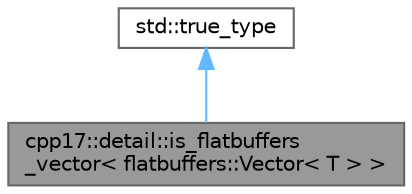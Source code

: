 digraph "cpp17::detail::is_flatbuffers_vector&lt; flatbuffers::Vector&lt; T &gt; &gt;"
{
 // LATEX_PDF_SIZE
  bgcolor="transparent";
  edge [fontname=Helvetica,fontsize=10,labelfontname=Helvetica,labelfontsize=10];
  node [fontname=Helvetica,fontsize=10,shape=box,height=0.2,width=0.4];
  Node1 [id="Node000001",label="cpp17::detail::is_flatbuffers\l_vector\< flatbuffers::Vector\< T \> \>",height=0.2,width=0.4,color="gray40", fillcolor="grey60", style="filled", fontcolor="black",tooltip=" "];
  Node2 -> Node1 [id="edge1_Node000001_Node000002",dir="back",color="steelblue1",style="solid",tooltip=" "];
  Node2 [id="Node000002",label="std::true_type",height=0.2,width=0.4,color="gray40", fillcolor="white", style="filled",tooltip=" "];
}
